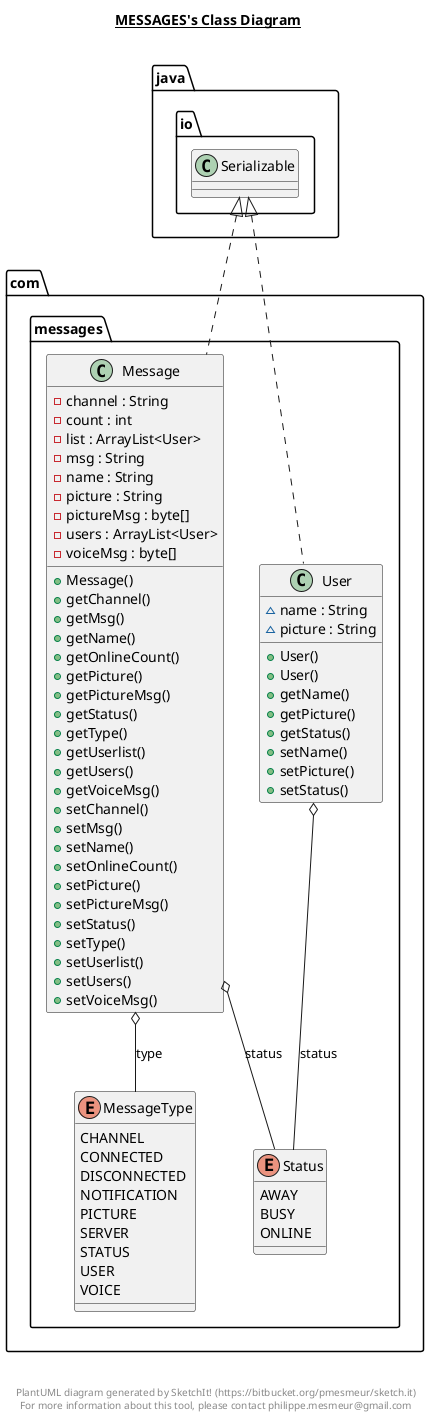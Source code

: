 @startuml

title __MESSAGES's Class Diagram__\n

  namespace com.messages {
    class com.messages.Message {
        - channel : String
        - count : int
        - list : ArrayList<User>
        - msg : String
        - name : String
        - picture : String
        - pictureMsg : byte[]
        - users : ArrayList<User>
        - voiceMsg : byte[]
        + Message()
        + getChannel()
        + getMsg()
        + getName()
        + getOnlineCount()
        + getPicture()
        + getPictureMsg()
        + getStatus()
        + getType()
        + getUserlist()
        + getUsers()
        + getVoiceMsg()
        + setChannel()
        + setMsg()
        + setName()
        + setOnlineCount()
        + setPicture()
        + setPictureMsg()
        + setStatus()
        + setType()
        + setUserlist()
        + setUsers()
        + setVoiceMsg()
    }
  }
  

  namespace com.messages {
    enum MessageType {
      CHANNEL
      CONNECTED
      DISCONNECTED
      NOTIFICATION
      PICTURE
      SERVER
      STATUS
      USER
      VOICE
    }
  }
  

  namespace com.messages {
    enum Status {
      AWAY
      BUSY
      ONLINE
    }
  }
  

  namespace com.messages {
    class com.messages.User {
        ~ name : String
        ~ picture : String
        + User()
        + User()
        + getName()
        + getPicture()
        + getStatus()
        + setName()
        + setPicture()
        + setStatus()
    }
  }
  

  com.messages.Message .up.|> java.io.Serializable
  com.messages.Message o-- com.messages.Status : status
  com.messages.Message o-- com.messages.MessageType : type
  com.messages.User .up.|> java.io.Serializable
  com.messages.User o-- com.messages.Status : status


right footer


PlantUML diagram generated by SketchIt! (https://bitbucket.org/pmesmeur/sketch.it)
For more information about this tool, please contact philippe.mesmeur@gmail.com
endfooter

@enduml
